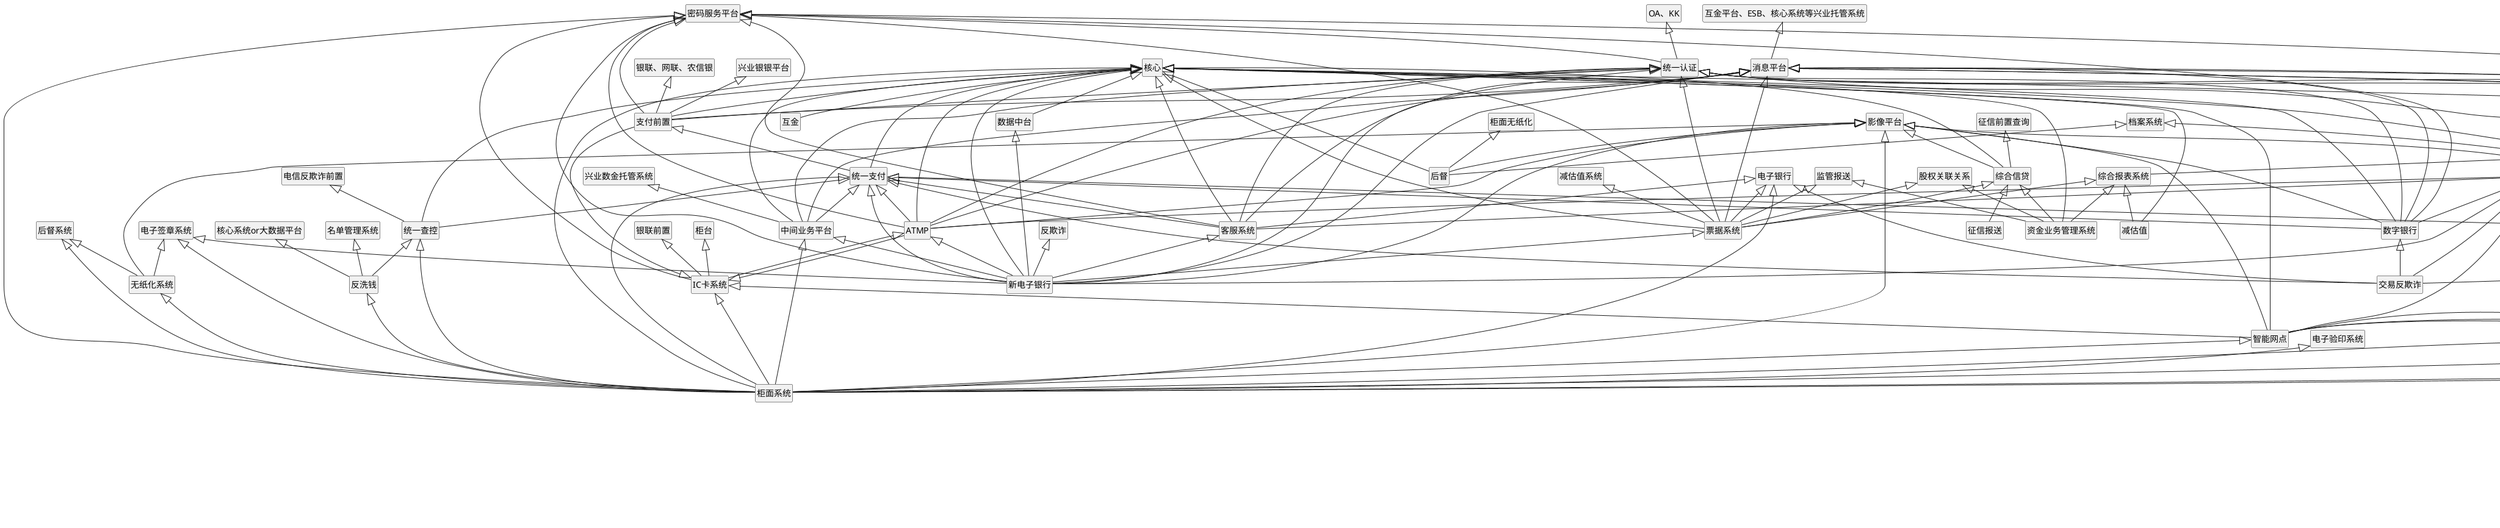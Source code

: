 @startuml
hide empty circle
hide empty members
skinparam shadowing false
"核心" <|-- "支付前置"
"IC卡系统" <|-- "支付前置"
"兴业银银平台" <|-- "支付前置"
"银联、网联、农信银" <|-- "支付前置"
"密码服务平台" <|-- "支付前置"
"统一认证" <|-- "支付前置"
"消息平台" <|-- "支付前置"
"核心" <|-- "统一支付"
"支付前置" <|-- "统一支付"
"核心" <|-- "后督"
"柜面无纸化" <|-- "后督"
"影像平台" <|-- "后督"
"档案系统" <|-- "后督"
"银联前置" <|-- "IC卡系统"
"ATMP" <|-- "IC卡系统"
"柜台" <|-- "IC卡系统"
"密码服务平台" <|-- "IC卡系统"
"统一支付" <|-- "统一查控"
"核心" <|-- "统一查控"
"电信反欺诈前置" <|-- "统一查控"
"影像平台" <|-- "无纸化系统"
"后督系统" <|-- "无纸化系统"
"电子签章系统" <|-- "无纸化系统"
"旧核心" <|-- "加密平台"
"旧IC卡系统" <|-- "加密平台"
"旧发卡系统" <|-- "加密平台"
"2台签名硬件" <|-- "加密平台"
"核心" <|-- "ATMP"
"统一支付" <|-- "ATMP"
"消息平台" <|-- "ATMP"
"IC卡系统" <|-- "ATMP"
"互金平台" <|-- "ATMP"
"影像平台" <|-- "ATMP"
"统一认证" <|-- "ATMP"
"密码服务平台" <|-- "ATMP"
"密码服务平台" <|-- "柜面系统"
"IC卡系统" <|-- "柜面系统"
"统一支付" <|-- "柜面系统"
"影像平台" <|-- "柜面系统"
"后督系统" <|-- "柜面系统"
"统一认证" <|-- "柜面系统"
"消息平台" <|-- "柜面系统"
"电子签章系统" <|-- "柜面系统"
"中间业务平台" <|-- "柜面系统"
"电子银行" <|-- "柜面系统"
"无纸化系统" <|-- "柜面系统"
"电子验印系统" <|-- "柜面系统"
"反洗钱" <|-- "柜面系统"
"统一查控" <|-- "柜面系统"
"智能网点" <|-- "柜面系统"
"账户管理系统" <|-- "柜面系统"
"核心" <|-- "柜面系统"
"外设" <|-- "柜面系统"
"核心" <|-- "中间业务平台"
"统一支付" <|-- "中间业务平台"
"统一认证" <|-- "中间业务平台"
"消息平台" <|-- "中间业务平台"
"兴业数金托管系统" <|-- "中间业务平台"
"密码服务平台" <|-- "统一认证"
"OA、KK" <|-- "统一认证"
"互金平台、ESB、核心系统等兴业托管系统" <|-- "消息平台"
"核心系统or大数据平台" <|-- "反洗钱"
"名单管理系统" <|-- "反洗钱"
"统一查控" <|-- "反洗钱"
"核心" <|-- "财务系统"
"统一认证" <|-- "财务系统"
"OA系统" <|-- "财务系统"
"信贷系统" <|-- "财务系统"
"统一支付" <|-- "财务系统"
"影像平台" <|-- "财务系统"
"档案系统" <|-- "财务系统"
"税控系统" <|-- "财务系统"
"第三方商旅平台" <|-- "财务系统"
"--" <|-- "税控系统"
"互金平台" <|-- "客服系统"
"密码服务平台" <|-- "客服系统"
"统一认证" <|-- "客服系统"
"统一支付" <|-- "客服系统"
"消息平台" <|-- "客服系统"
"电子银行" <|-- "客服系统"
"核心" <|-- "客服系统"
"征信前置查询" <|-- "综合信贷"
"影像平台" <|-- "综合信贷"
"核心" <|-- "综合信贷"
"综合信贷" <|-- "征信报送"
"无" <|-- "征信查询"
"核心" <|-- "减估值"
"综合报表系统" <|-- "减估值"
"核心" <|-- "新电子银行"
"影像平台" <|-- "新电子银行"
"统一认证" <|-- "新电子银行"
"消息平台" <|-- "新电子银行"
"密码服务平台" <|-- "新电子银行"
"电子签章系统" <|-- "新电子银行"
"统一支付" <|-- "新电子银行"
"中间业务平台" <|-- "新电子银行"
"ATMP" <|-- "新电子银行"
"互金平台" <|-- "新电子银行"
"票据系统" <|-- "新电子银行"
"数据中台" <|-- "新电子银行"
"反欺诈" <|-- "新电子银行"
"客服系统" <|-- "新电子银行"
"核心" <|-- "数据中台"
"核心" <|-- "互金"
"互金平台" <|-- "网贷系统"
"电子合同系统" <|-- "网贷系统"
"第三方征信数据厂商" <|-- "网贷系统"
"身份核验系统" <|-- "网贷系统"
"OCR识别系统" <|-- "网贷系统"
"活体验证系统" <|-- "网贷系统"
"核心" <|-- "数字银行"
"统一认证" <|-- "数字银行"
"密码服务平台" <|-- "数字银行"
"消息平台" <|-- "数字银行"
"统一支付" <|-- "数字银行"
"影像平台" <|-- "数字银行"
"互金平台" <|-- "数字银行"
"互金平台" <|-- "供应链金融服务平台"
"网贷平台" <|-- "供应链金融服务平台"
"消息平台" <|-- "供应链金融服务平台"
"核心" <|-- "供应链金融服务平台"
"统一认证" <|-- "智能网点"
"密码服务平台" <|-- "智能网点"
"消息平台" <|-- "智能网点"
"影像平台" <|-- "智能网点"
"互金平台" <|-- "智能网点"
"IC卡系统" <|-- "智能网点"
"核心" <|-- "智能网点"
"核心" <|-- "票据系统"
"综合报表系统" <|-- "票据系统"
"监管报送" <|-- "票据系统"
"股权关联关系" <|-- "票据系统"
"减估值系统" <|-- "票据系统"
"电子银行" <|-- "票据系统"
"密码服务平台" <|-- "票据系统"
"统一认证" <|-- "票据系统"
"消息平台" <|-- "票据系统"
"综合信贷" <|-- "票据系统"
"核心" <|-- "资金业务管理系统"
"综合信贷" <|-- "资金业务管理系统"
"综合报表系统" <|-- "资金业务管理系统"
"监管报送" <|-- "资金业务管理系统"
"股权关联关系" <|-- "资金业务管理系统"
"核心or数据中台" <|-- "资金内部转移定价系统"
"核心or数据中台" <|-- "统一监管报送（含个人结算账户报送、全国集中账户报送）"
"核心or数据中台" <|-- "综合报表系统"
"数字银行" <|-- "交易反欺诈"
"互金平台" <|-- "交易反欺诈"
"统一支付" <|-- "交易反欺诈"
"电子银行" <|-- "交易反欺诈"
"消息平台" <|-- "交易反欺诈"
@enduml